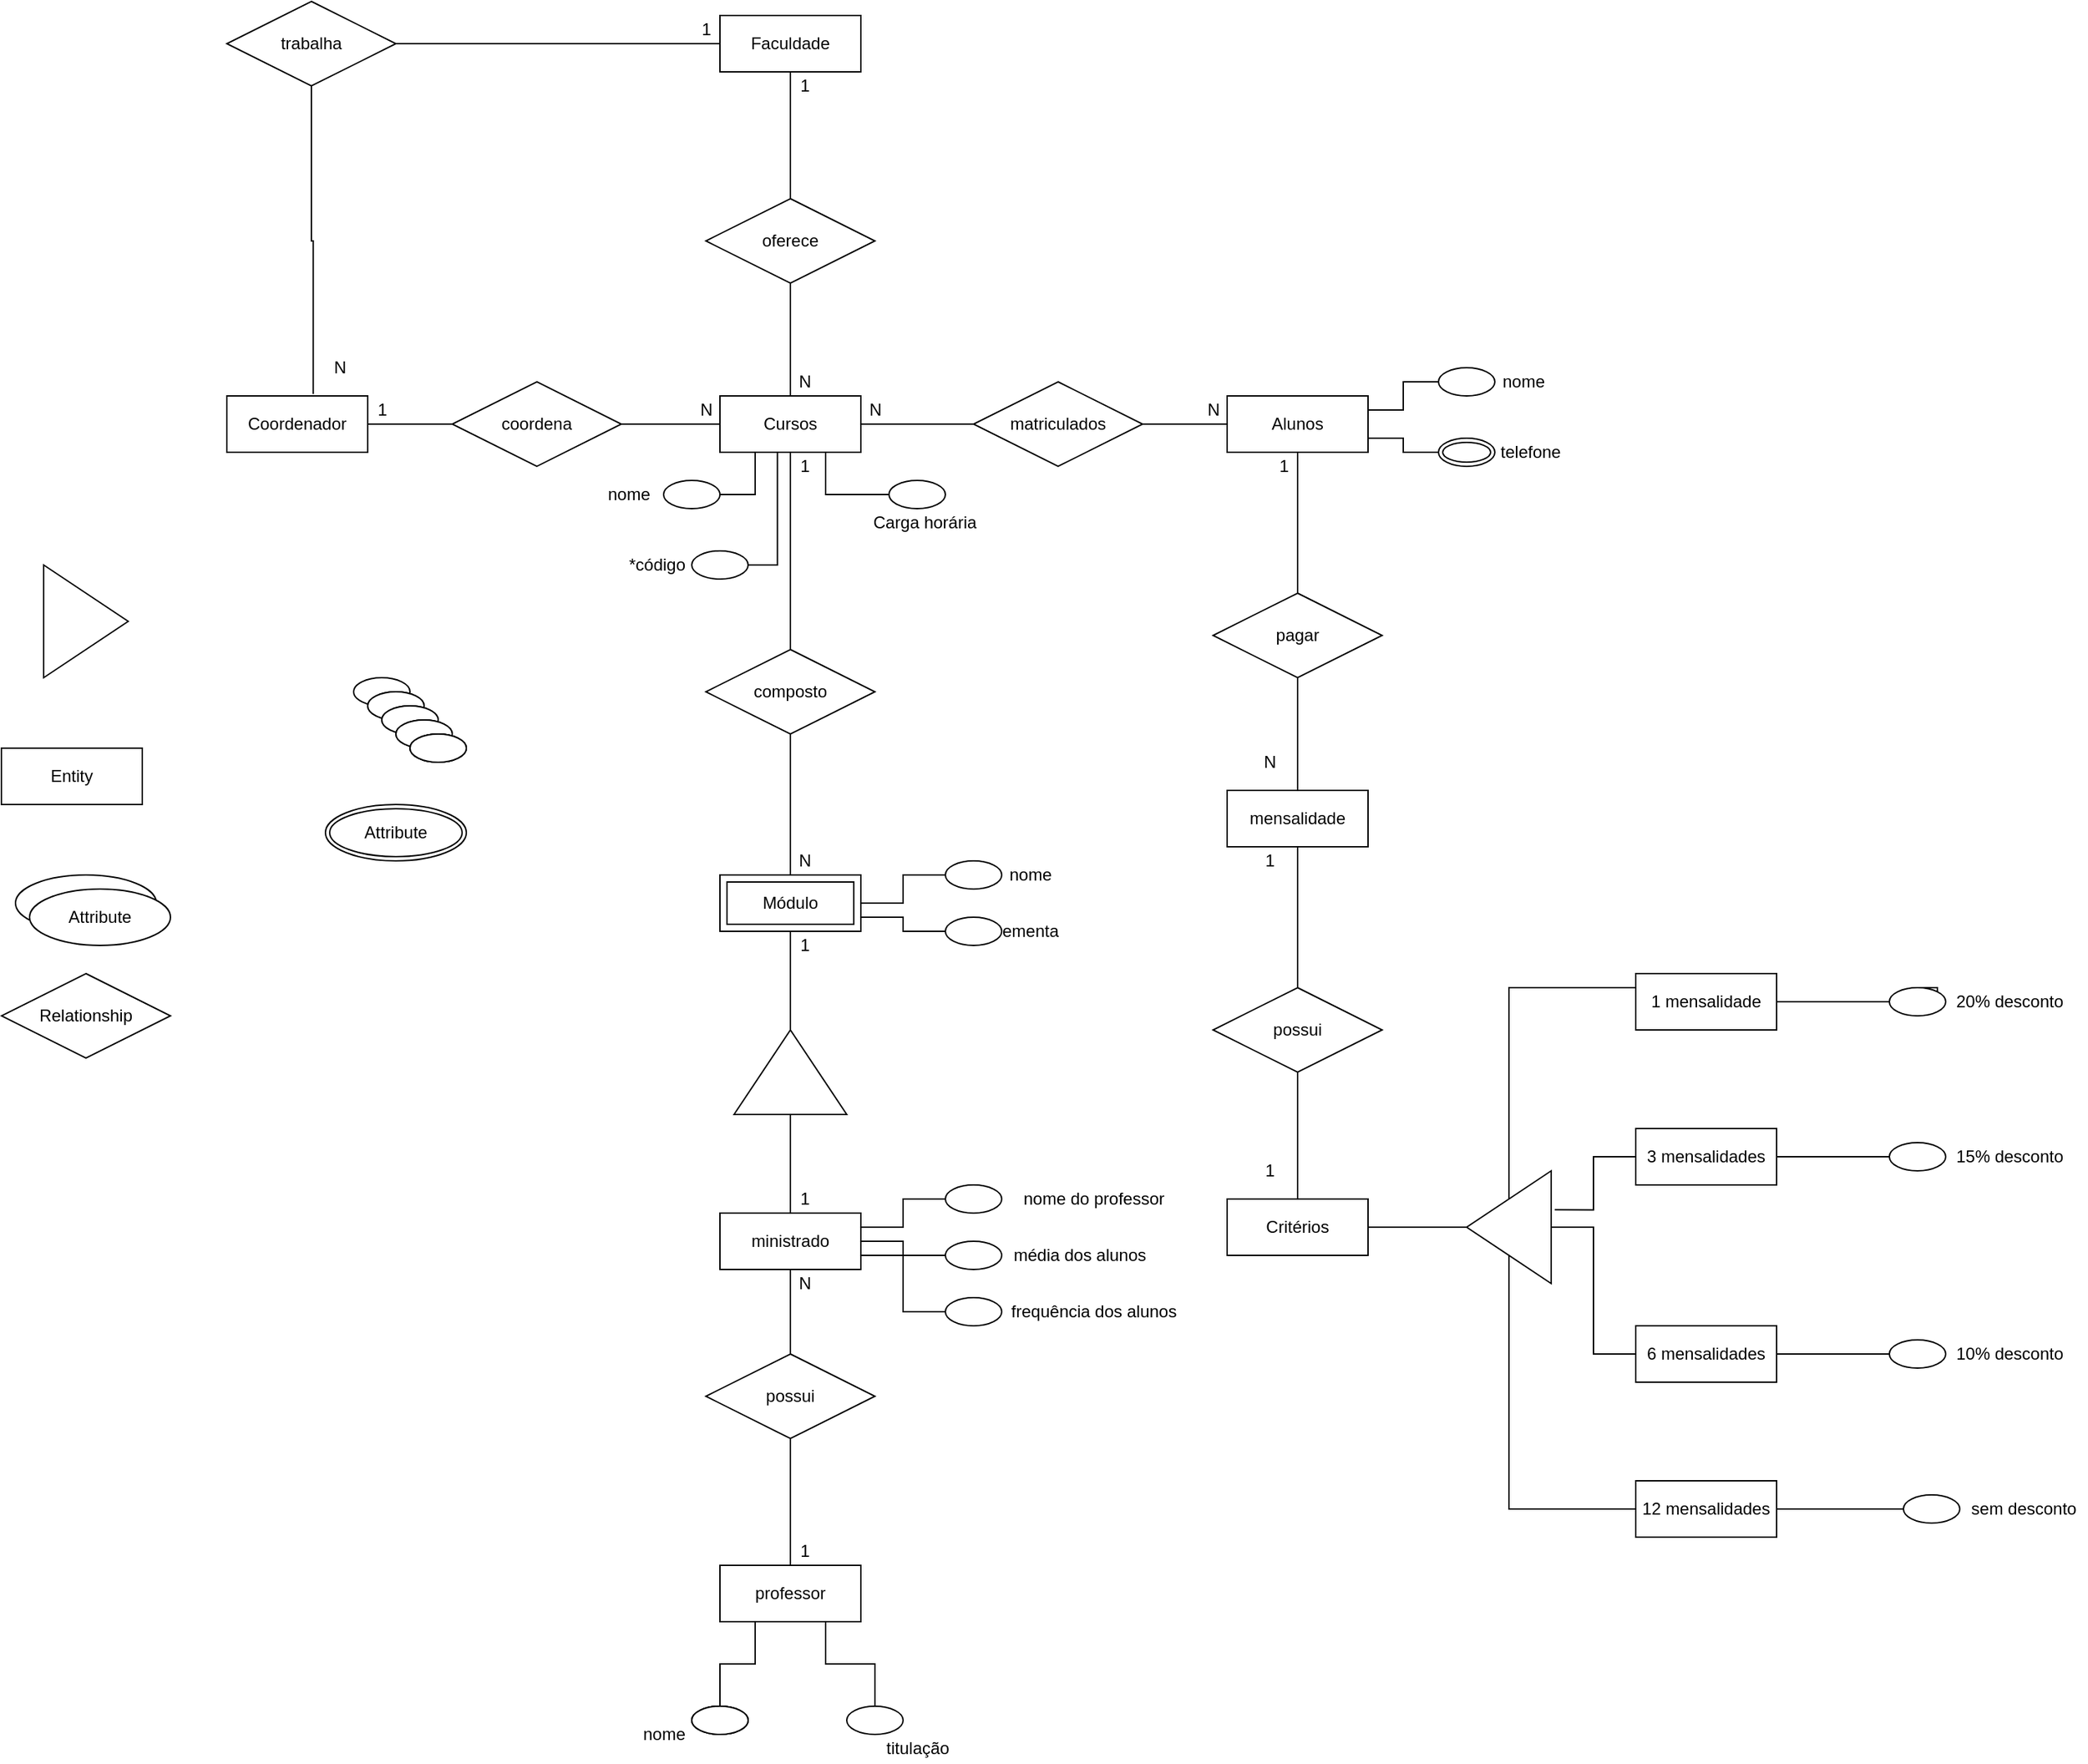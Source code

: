 <mxfile version="15.4.3" type="github">
  <diagram id="R2lEEEUBdFMjLlhIrx00" name="Page-1">
    <mxGraphModel dx="1021" dy="1667" grid="1" gridSize="10" guides="1" tooltips="1" connect="1" arrows="1" fold="1" page="1" pageScale="1" pageWidth="850" pageHeight="1100" math="0" shadow="0" extFonts="Permanent Marker^https://fonts.googleapis.com/css?family=Permanent+Marker">
      <root>
        <mxCell id="0" />
        <mxCell id="1" parent="0" />
        <mxCell id="MHLFip0s-MAFoOC3pPTf-1" value="" style="triangle;whiteSpace=wrap;html=1;" parent="1" vertex="1">
          <mxGeometry x="50" y="160" width="60" height="80" as="geometry" />
        </mxCell>
        <mxCell id="MHLFip0s-MAFoOC3pPTf-2" value="Entity" style="whiteSpace=wrap;html=1;align=center;" parent="1" vertex="1">
          <mxGeometry x="20" y="290" width="100" height="40" as="geometry" />
        </mxCell>
        <mxCell id="MHLFip0s-MAFoOC3pPTf-4" value="Attribute" style="ellipse;whiteSpace=wrap;html=1;align=center;" parent="1" vertex="1">
          <mxGeometry x="30" y="380" width="100" height="40" as="geometry" />
        </mxCell>
        <mxCell id="MHLFip0s-MAFoOC3pPTf-10" style="edgeStyle=orthogonalEdgeStyle;rounded=0;orthogonalLoop=1;jettySize=auto;html=1;exitX=1;exitY=0.5;exitDx=0;exitDy=0;entryX=0;entryY=0.5;entryDx=0;entryDy=0;endArrow=none;endFill=0;" parent="1" source="MHLFip0s-MAFoOC3pPTf-5" target="MHLFip0s-MAFoOC3pPTf-6" edge="1">
          <mxGeometry relative="1" as="geometry" />
        </mxCell>
        <mxCell id="MHLFip0s-MAFoOC3pPTf-5" value="coordena" style="shape=rhombus;perimeter=rhombusPerimeter;whiteSpace=wrap;html=1;align=center;" parent="1" vertex="1">
          <mxGeometry x="340" y="30" width="120" height="60" as="geometry" />
        </mxCell>
        <mxCell id="ZPEPCrmAZm1LolxrVtWU-14" style="edgeStyle=orthogonalEdgeStyle;rounded=0;orthogonalLoop=1;jettySize=auto;html=1;exitX=0.5;exitY=1;exitDx=0;exitDy=0;entryX=0.5;entryY=0;entryDx=0;entryDy=0;endArrow=none;endFill=0;" edge="1" parent="1" source="MHLFip0s-MAFoOC3pPTf-6" target="ZPEPCrmAZm1LolxrVtWU-11">
          <mxGeometry relative="1" as="geometry" />
        </mxCell>
        <mxCell id="MHLFip0s-MAFoOC3pPTf-6" value="Cursos" style="whiteSpace=wrap;html=1;align=center;" parent="1" vertex="1">
          <mxGeometry x="530" y="40" width="100" height="40" as="geometry" />
        </mxCell>
        <mxCell id="MHLFip0s-MAFoOC3pPTf-9" style="edgeStyle=orthogonalEdgeStyle;rounded=0;orthogonalLoop=1;jettySize=auto;html=1;exitX=1;exitY=0.5;exitDx=0;exitDy=0;entryX=0;entryY=0.5;entryDx=0;entryDy=0;endArrow=none;endFill=0;" parent="1" source="MHLFip0s-MAFoOC3pPTf-7" target="MHLFip0s-MAFoOC3pPTf-5" edge="1">
          <mxGeometry relative="1" as="geometry" />
        </mxCell>
        <mxCell id="MHLFip0s-MAFoOC3pPTf-7" value="Coordenador" style="whiteSpace=wrap;html=1;align=center;" parent="1" vertex="1">
          <mxGeometry x="180" y="40" width="100" height="40" as="geometry" />
        </mxCell>
        <mxCell id="MHLFip0s-MAFoOC3pPTf-8" value="Relationship" style="shape=rhombus;perimeter=rhombusPerimeter;whiteSpace=wrap;html=1;align=center;" parent="1" vertex="1">
          <mxGeometry x="20" y="450" width="120" height="60" as="geometry" />
        </mxCell>
        <mxCell id="MHLFip0s-MAFoOC3pPTf-11" value="1" style="text;html=1;align=center;verticalAlign=middle;resizable=0;points=[];autosize=1;strokeColor=none;fillColor=none;" parent="1" vertex="1">
          <mxGeometry x="280" y="40" width="20" height="20" as="geometry" />
        </mxCell>
        <mxCell id="MHLFip0s-MAFoOC3pPTf-12" value="N" style="text;html=1;align=center;verticalAlign=middle;resizable=0;points=[];autosize=1;strokeColor=none;fillColor=none;" parent="1" vertex="1">
          <mxGeometry x="510" y="40" width="20" height="20" as="geometry" />
        </mxCell>
        <mxCell id="MHLFip0s-MAFoOC3pPTf-16" style="edgeStyle=orthogonalEdgeStyle;rounded=0;orthogonalLoop=1;jettySize=auto;html=1;exitX=0.5;exitY=1;exitDx=0;exitDy=0;endArrow=none;endFill=0;" parent="1" source="MHLFip0s-MAFoOC3pPTf-13" target="MHLFip0s-MAFoOC3pPTf-6" edge="1">
          <mxGeometry relative="1" as="geometry" />
        </mxCell>
        <mxCell id="MHLFip0s-MAFoOC3pPTf-13" value="oferece" style="shape=rhombus;perimeter=rhombusPerimeter;whiteSpace=wrap;html=1;align=center;" parent="1" vertex="1">
          <mxGeometry x="520" y="-100" width="120" height="60" as="geometry" />
        </mxCell>
        <mxCell id="MHLFip0s-MAFoOC3pPTf-17" style="edgeStyle=orthogonalEdgeStyle;rounded=0;orthogonalLoop=1;jettySize=auto;html=1;exitX=0.5;exitY=1;exitDx=0;exitDy=0;entryX=0.5;entryY=0;entryDx=0;entryDy=0;endArrow=none;endFill=0;" parent="1" source="MHLFip0s-MAFoOC3pPTf-14" target="MHLFip0s-MAFoOC3pPTf-13" edge="1">
          <mxGeometry relative="1" as="geometry" />
        </mxCell>
        <mxCell id="MHLFip0s-MAFoOC3pPTf-14" value="Faculdade" style="whiteSpace=wrap;html=1;align=center;" parent="1" vertex="1">
          <mxGeometry x="530" y="-230" width="100" height="40" as="geometry" />
        </mxCell>
        <mxCell id="MHLFip0s-MAFoOC3pPTf-18" value="1" style="text;html=1;align=center;verticalAlign=middle;resizable=0;points=[];autosize=1;strokeColor=none;fillColor=none;" parent="1" vertex="1">
          <mxGeometry x="580" y="-190" width="20" height="20" as="geometry" />
        </mxCell>
        <mxCell id="MHLFip0s-MAFoOC3pPTf-19" value="N" style="text;html=1;align=center;verticalAlign=middle;resizable=0;points=[];autosize=1;strokeColor=none;fillColor=none;" parent="1" vertex="1">
          <mxGeometry x="580" y="20" width="20" height="20" as="geometry" />
        </mxCell>
        <mxCell id="MHLFip0s-MAFoOC3pPTf-21" style="edgeStyle=orthogonalEdgeStyle;rounded=0;orthogonalLoop=1;jettySize=auto;html=1;exitX=0;exitY=0.5;exitDx=0;exitDy=0;entryX=1;entryY=0.5;entryDx=0;entryDy=0;endArrow=none;endFill=0;" parent="1" source="MHLFip0s-MAFoOC3pPTf-20" target="MHLFip0s-MAFoOC3pPTf-6" edge="1">
          <mxGeometry relative="1" as="geometry" />
        </mxCell>
        <mxCell id="MHLFip0s-MAFoOC3pPTf-23" style="edgeStyle=orthogonalEdgeStyle;rounded=0;orthogonalLoop=1;jettySize=auto;html=1;exitX=1;exitY=0.5;exitDx=0;exitDy=0;entryX=0;entryY=0.5;entryDx=0;entryDy=0;endArrow=none;endFill=0;" parent="1" source="MHLFip0s-MAFoOC3pPTf-20" target="MHLFip0s-MAFoOC3pPTf-22" edge="1">
          <mxGeometry relative="1" as="geometry" />
        </mxCell>
        <mxCell id="MHLFip0s-MAFoOC3pPTf-20" value="matriculados" style="shape=rhombus;perimeter=rhombusPerimeter;whiteSpace=wrap;html=1;align=center;" parent="1" vertex="1">
          <mxGeometry x="710" y="30" width="120" height="60" as="geometry" />
        </mxCell>
        <mxCell id="MHLFip0s-MAFoOC3pPTf-27" style="edgeStyle=orthogonalEdgeStyle;rounded=0;orthogonalLoop=1;jettySize=auto;html=1;exitX=0.5;exitY=1;exitDx=0;exitDy=0;entryX=0.5;entryY=0;entryDx=0;entryDy=0;endArrow=none;endFill=0;" parent="1" source="MHLFip0s-MAFoOC3pPTf-22" target="MHLFip0s-MAFoOC3pPTf-26" edge="1">
          <mxGeometry relative="1" as="geometry" />
        </mxCell>
        <mxCell id="MHLFip0s-MAFoOC3pPTf-22" value="Alunos" style="whiteSpace=wrap;html=1;align=center;" parent="1" vertex="1">
          <mxGeometry x="890" y="40" width="100" height="40" as="geometry" />
        </mxCell>
        <mxCell id="MHLFip0s-MAFoOC3pPTf-24" value="N" style="text;html=1;align=center;verticalAlign=middle;resizable=0;points=[];autosize=1;strokeColor=none;fillColor=none;" parent="1" vertex="1">
          <mxGeometry x="630" y="40" width="20" height="20" as="geometry" />
        </mxCell>
        <mxCell id="MHLFip0s-MAFoOC3pPTf-25" value="N" style="text;html=1;align=center;verticalAlign=middle;resizable=0;points=[];autosize=1;strokeColor=none;fillColor=none;" parent="1" vertex="1">
          <mxGeometry x="870" y="40" width="20" height="20" as="geometry" />
        </mxCell>
        <mxCell id="MHLFip0s-MAFoOC3pPTf-29" style="edgeStyle=orthogonalEdgeStyle;rounded=0;orthogonalLoop=1;jettySize=auto;html=1;exitX=0.5;exitY=1;exitDx=0;exitDy=0;entryX=0.5;entryY=0;entryDx=0;entryDy=0;endArrow=none;endFill=0;" parent="1" source="MHLFip0s-MAFoOC3pPTf-26" target="MHLFip0s-MAFoOC3pPTf-28" edge="1">
          <mxGeometry relative="1" as="geometry" />
        </mxCell>
        <mxCell id="MHLFip0s-MAFoOC3pPTf-26" value="pagar" style="shape=rhombus;perimeter=rhombusPerimeter;whiteSpace=wrap;html=1;align=center;" parent="1" vertex="1">
          <mxGeometry x="880" y="180" width="120" height="60" as="geometry" />
        </mxCell>
        <mxCell id="ZPEPCrmAZm1LolxrVtWU-7" style="edgeStyle=orthogonalEdgeStyle;rounded=0;orthogonalLoop=1;jettySize=auto;html=1;entryX=0.5;entryY=0;entryDx=0;entryDy=0;endArrow=none;endFill=0;exitX=0.5;exitY=1;exitDx=0;exitDy=0;" edge="1" parent="1" source="MHLFip0s-MAFoOC3pPTf-28" target="ZPEPCrmAZm1LolxrVtWU-6">
          <mxGeometry relative="1" as="geometry">
            <mxPoint x="950" y="380" as="sourcePoint" />
          </mxGeometry>
        </mxCell>
        <mxCell id="MHLFip0s-MAFoOC3pPTf-28" value="mensalidade" style="whiteSpace=wrap;html=1;align=center;" parent="1" vertex="1">
          <mxGeometry x="890" y="320" width="100" height="40" as="geometry" />
        </mxCell>
        <mxCell id="ZPEPCrmAZm1LolxrVtWU-2" style="edgeStyle=orthogonalEdgeStyle;rounded=0;orthogonalLoop=1;jettySize=auto;html=1;exitX=0.5;exitY=1;exitDx=0;exitDy=0;entryX=0.613;entryY=-0.033;entryDx=0;entryDy=0;entryPerimeter=0;endArrow=none;endFill=0;" edge="1" parent="1" source="ZPEPCrmAZm1LolxrVtWU-1" target="MHLFip0s-MAFoOC3pPTf-7">
          <mxGeometry relative="1" as="geometry" />
        </mxCell>
        <mxCell id="ZPEPCrmAZm1LolxrVtWU-3" style="edgeStyle=orthogonalEdgeStyle;rounded=0;orthogonalLoop=1;jettySize=auto;html=1;exitX=1;exitY=0.5;exitDx=0;exitDy=0;entryX=0;entryY=0.5;entryDx=0;entryDy=0;endArrow=none;endFill=0;" edge="1" parent="1" source="ZPEPCrmAZm1LolxrVtWU-1" target="MHLFip0s-MAFoOC3pPTf-14">
          <mxGeometry relative="1" as="geometry" />
        </mxCell>
        <mxCell id="ZPEPCrmAZm1LolxrVtWU-1" value="trabalha" style="shape=rhombus;perimeter=rhombusPerimeter;whiteSpace=wrap;html=1;align=center;" vertex="1" parent="1">
          <mxGeometry x="180" y="-240" width="120" height="60" as="geometry" />
        </mxCell>
        <mxCell id="ZPEPCrmAZm1LolxrVtWU-4" value="N" style="text;html=1;align=center;verticalAlign=middle;resizable=0;points=[];autosize=1;strokeColor=none;fillColor=none;" vertex="1" parent="1">
          <mxGeometry x="250" y="10" width="20" height="20" as="geometry" />
        </mxCell>
        <mxCell id="ZPEPCrmAZm1LolxrVtWU-5" value="1" style="text;html=1;align=center;verticalAlign=middle;resizable=0;points=[];autosize=1;strokeColor=none;fillColor=none;" vertex="1" parent="1">
          <mxGeometry x="510" y="-230" width="20" height="20" as="geometry" />
        </mxCell>
        <mxCell id="ZPEPCrmAZm1LolxrVtWU-10" style="edgeStyle=orthogonalEdgeStyle;rounded=0;orthogonalLoop=1;jettySize=auto;html=1;exitX=0.5;exitY=1;exitDx=0;exitDy=0;entryX=0.5;entryY=0;entryDx=0;entryDy=0;endArrow=none;endFill=0;" edge="1" parent="1" source="ZPEPCrmAZm1LolxrVtWU-6" target="ZPEPCrmAZm1LolxrVtWU-9">
          <mxGeometry relative="1" as="geometry" />
        </mxCell>
        <mxCell id="ZPEPCrmAZm1LolxrVtWU-6" value="possui" style="shape=rhombus;perimeter=rhombusPerimeter;whiteSpace=wrap;html=1;align=center;" vertex="1" parent="1">
          <mxGeometry x="880" y="460" width="120" height="60" as="geometry" />
        </mxCell>
        <mxCell id="ZPEPCrmAZm1LolxrVtWU-8" value="N" style="text;html=1;align=center;verticalAlign=middle;resizable=0;points=[];autosize=1;strokeColor=none;fillColor=none;" vertex="1" parent="1">
          <mxGeometry x="910" y="290" width="20" height="20" as="geometry" />
        </mxCell>
        <mxCell id="ZPEPCrmAZm1LolxrVtWU-25" style="edgeStyle=orthogonalEdgeStyle;rounded=0;orthogonalLoop=1;jettySize=auto;html=1;exitX=1;exitY=0.5;exitDx=0;exitDy=0;entryX=1;entryY=0.5;entryDx=0;entryDy=0;endArrow=none;endFill=0;" edge="1" parent="1" source="ZPEPCrmAZm1LolxrVtWU-9" target="ZPEPCrmAZm1LolxrVtWU-23">
          <mxGeometry relative="1" as="geometry" />
        </mxCell>
        <mxCell id="ZPEPCrmAZm1LolxrVtWU-9" value="Critérios" style="whiteSpace=wrap;html=1;align=center;" vertex="1" parent="1">
          <mxGeometry x="890" y="610" width="100" height="40" as="geometry" />
        </mxCell>
        <mxCell id="ZPEPCrmAZm1LolxrVtWU-15" style="edgeStyle=orthogonalEdgeStyle;rounded=0;orthogonalLoop=1;jettySize=auto;html=1;exitX=0.5;exitY=1;exitDx=0;exitDy=0;entryX=0.5;entryY=0;entryDx=0;entryDy=0;endArrow=none;endFill=0;" edge="1" parent="1" source="ZPEPCrmAZm1LolxrVtWU-11" target="ZPEPCrmAZm1LolxrVtWU-13">
          <mxGeometry relative="1" as="geometry" />
        </mxCell>
        <mxCell id="ZPEPCrmAZm1LolxrVtWU-11" value="composto" style="shape=rhombus;perimeter=rhombusPerimeter;whiteSpace=wrap;html=1;align=center;" vertex="1" parent="1">
          <mxGeometry x="520" y="220" width="120" height="60" as="geometry" />
        </mxCell>
        <mxCell id="ZPEPCrmAZm1LolxrVtWU-18" style="edgeStyle=orthogonalEdgeStyle;rounded=0;orthogonalLoop=1;jettySize=auto;html=1;exitX=0.5;exitY=1;exitDx=0;exitDy=0;entryX=1;entryY=0.5;entryDx=0;entryDy=0;endArrow=none;endFill=0;" edge="1" parent="1" source="ZPEPCrmAZm1LolxrVtWU-13" target="ZPEPCrmAZm1LolxrVtWU-16">
          <mxGeometry relative="1" as="geometry" />
        </mxCell>
        <mxCell id="ZPEPCrmAZm1LolxrVtWU-13" value="Módulo" style="shape=ext;margin=3;double=1;whiteSpace=wrap;html=1;align=center;" vertex="1" parent="1">
          <mxGeometry x="530" y="380" width="100" height="40" as="geometry" />
        </mxCell>
        <mxCell id="ZPEPCrmAZm1LolxrVtWU-19" style="edgeStyle=orthogonalEdgeStyle;rounded=0;orthogonalLoop=1;jettySize=auto;html=1;exitX=0;exitY=0.5;exitDx=0;exitDy=0;entryX=0.5;entryY=0;entryDx=0;entryDy=0;endArrow=none;endFill=0;" edge="1" parent="1" source="ZPEPCrmAZm1LolxrVtWU-16" target="ZPEPCrmAZm1LolxrVtWU-17">
          <mxGeometry relative="1" as="geometry" />
        </mxCell>
        <mxCell id="ZPEPCrmAZm1LolxrVtWU-16" value="" style="triangle;whiteSpace=wrap;html=1;rotation=-90;" vertex="1" parent="1">
          <mxGeometry x="550" y="480" width="60" height="80" as="geometry" />
        </mxCell>
        <mxCell id="ZPEPCrmAZm1LolxrVtWU-116" style="edgeStyle=orthogonalEdgeStyle;rounded=0;orthogonalLoop=1;jettySize=auto;html=1;exitX=0.5;exitY=1;exitDx=0;exitDy=0;entryX=0.5;entryY=0;entryDx=0;entryDy=0;endArrow=none;endFill=0;" edge="1" parent="1" source="ZPEPCrmAZm1LolxrVtWU-17" target="ZPEPCrmAZm1LolxrVtWU-115">
          <mxGeometry relative="1" as="geometry" />
        </mxCell>
        <mxCell id="ZPEPCrmAZm1LolxrVtWU-17" value="ministrado" style="whiteSpace=wrap;html=1;align=center;" vertex="1" parent="1">
          <mxGeometry x="530" y="620" width="100" height="40" as="geometry" />
        </mxCell>
        <mxCell id="ZPEPCrmAZm1LolxrVtWU-20" value="1" style="text;html=1;align=center;verticalAlign=middle;resizable=0;points=[];autosize=1;strokeColor=none;fillColor=none;" vertex="1" parent="1">
          <mxGeometry x="910" y="360" width="20" height="20" as="geometry" />
        </mxCell>
        <mxCell id="ZPEPCrmAZm1LolxrVtWU-22" value="1" style="text;html=1;align=center;verticalAlign=middle;resizable=0;points=[];autosize=1;strokeColor=none;fillColor=none;" vertex="1" parent="1">
          <mxGeometry x="910" y="580" width="20" height="20" as="geometry" />
        </mxCell>
        <mxCell id="ZPEPCrmAZm1LolxrVtWU-23" value="" style="triangle;whiteSpace=wrap;html=1;rotation=-180;" vertex="1" parent="1">
          <mxGeometry x="1060" y="590" width="60" height="80" as="geometry" />
        </mxCell>
        <mxCell id="ZPEPCrmAZm1LolxrVtWU-26" value="1" style="text;html=1;align=center;verticalAlign=middle;resizable=0;points=[];autosize=1;strokeColor=none;fillColor=none;" vertex="1" parent="1">
          <mxGeometry x="580" y="80" width="20" height="20" as="geometry" />
        </mxCell>
        <mxCell id="ZPEPCrmAZm1LolxrVtWU-27" value="N" style="text;html=1;align=center;verticalAlign=middle;resizable=0;points=[];autosize=1;strokeColor=none;fillColor=none;" vertex="1" parent="1">
          <mxGeometry x="580" y="360" width="20" height="20" as="geometry" />
        </mxCell>
        <mxCell id="ZPEPCrmAZm1LolxrVtWU-28" value="Attribute" style="ellipse;whiteSpace=wrap;html=1;align=center;" vertex="1" parent="1">
          <mxGeometry x="40" y="390" width="100" height="40" as="geometry" />
        </mxCell>
        <mxCell id="ZPEPCrmAZm1LolxrVtWU-29" value="" style="ellipse;whiteSpace=wrap;html=1;align=center;" vertex="1" parent="1">
          <mxGeometry x="270" y="240" width="40" height="20" as="geometry" />
        </mxCell>
        <mxCell id="ZPEPCrmAZm1LolxrVtWU-30" value="" style="ellipse;whiteSpace=wrap;html=1;align=center;" vertex="1" parent="1">
          <mxGeometry x="280" y="250" width="40" height="20" as="geometry" />
        </mxCell>
        <mxCell id="ZPEPCrmAZm1LolxrVtWU-45" style="edgeStyle=orthogonalEdgeStyle;rounded=0;orthogonalLoop=1;jettySize=auto;html=1;exitX=1;exitY=0.5;exitDx=0;exitDy=0;entryX=0.408;entryY=1.001;entryDx=0;entryDy=0;entryPerimeter=0;endArrow=none;endFill=0;" edge="1" parent="1" source="ZPEPCrmAZm1LolxrVtWU-31" target="MHLFip0s-MAFoOC3pPTf-6">
          <mxGeometry relative="1" as="geometry" />
        </mxCell>
        <mxCell id="ZPEPCrmAZm1LolxrVtWU-31" value="" style="ellipse;whiteSpace=wrap;html=1;align=center;" vertex="1" parent="1">
          <mxGeometry x="510" y="150" width="40" height="20" as="geometry" />
        </mxCell>
        <mxCell id="ZPEPCrmAZm1LolxrVtWU-46" style="edgeStyle=orthogonalEdgeStyle;rounded=0;orthogonalLoop=1;jettySize=auto;html=1;exitX=0;exitY=0.5;exitDx=0;exitDy=0;entryX=0.75;entryY=1;entryDx=0;entryDy=0;endArrow=none;endFill=0;" edge="1" parent="1" source="ZPEPCrmAZm1LolxrVtWU-32" target="MHLFip0s-MAFoOC3pPTf-6">
          <mxGeometry relative="1" as="geometry" />
        </mxCell>
        <mxCell id="ZPEPCrmAZm1LolxrVtWU-32" value="" style="ellipse;whiteSpace=wrap;html=1;align=center;" vertex="1" parent="1">
          <mxGeometry x="650" y="100" width="40" height="20" as="geometry" />
        </mxCell>
        <mxCell id="ZPEPCrmAZm1LolxrVtWU-44" style="edgeStyle=orthogonalEdgeStyle;rounded=0;orthogonalLoop=1;jettySize=auto;html=1;exitX=1;exitY=0.5;exitDx=0;exitDy=0;entryX=0.25;entryY=1;entryDx=0;entryDy=0;endArrow=none;endFill=0;" edge="1" parent="1" source="ZPEPCrmAZm1LolxrVtWU-33" target="MHLFip0s-MAFoOC3pPTf-6">
          <mxGeometry relative="1" as="geometry" />
        </mxCell>
        <mxCell id="ZPEPCrmAZm1LolxrVtWU-33" value="" style="ellipse;whiteSpace=wrap;html=1;align=center;" vertex="1" parent="1">
          <mxGeometry x="490" y="100" width="40" height="20" as="geometry" />
        </mxCell>
        <mxCell id="ZPEPCrmAZm1LolxrVtWU-34" value="*código" style="text;html=1;align=center;verticalAlign=middle;resizable=0;points=[];autosize=1;strokeColor=none;fillColor=none;" vertex="1" parent="1">
          <mxGeometry x="455" y="150" width="60" height="20" as="geometry" />
        </mxCell>
        <mxCell id="ZPEPCrmAZm1LolxrVtWU-35" value="nome" style="text;html=1;align=center;verticalAlign=middle;resizable=0;points=[];autosize=1;strokeColor=none;fillColor=none;" vertex="1" parent="1">
          <mxGeometry x="440" y="100" width="50" height="20" as="geometry" />
        </mxCell>
        <mxCell id="ZPEPCrmAZm1LolxrVtWU-36" value="Carga horária" style="text;html=1;align=center;verticalAlign=middle;resizable=0;points=[];autosize=1;strokeColor=none;fillColor=none;" vertex="1" parent="1">
          <mxGeometry x="630" y="120" width="90" height="20" as="geometry" />
        </mxCell>
        <mxCell id="ZPEPCrmAZm1LolxrVtWU-53" style="edgeStyle=orthogonalEdgeStyle;rounded=0;orthogonalLoop=1;jettySize=auto;html=1;exitX=0;exitY=0.5;exitDx=0;exitDy=0;entryX=1;entryY=0.25;entryDx=0;entryDy=0;endArrow=none;endFill=0;" edge="1" parent="1" source="ZPEPCrmAZm1LolxrVtWU-47" target="MHLFip0s-MAFoOC3pPTf-22">
          <mxGeometry relative="1" as="geometry" />
        </mxCell>
        <mxCell id="ZPEPCrmAZm1LolxrVtWU-47" value="" style="ellipse;whiteSpace=wrap;html=1;align=center;" vertex="1" parent="1">
          <mxGeometry x="1040" y="20" width="40" height="20" as="geometry" />
        </mxCell>
        <mxCell id="ZPEPCrmAZm1LolxrVtWU-49" value="Attribute" style="ellipse;shape=doubleEllipse;margin=3;whiteSpace=wrap;html=1;align=center;shadow=0;sketch=0;" vertex="1" parent="1">
          <mxGeometry x="250" y="330" width="100" height="40" as="geometry" />
        </mxCell>
        <mxCell id="ZPEPCrmAZm1LolxrVtWU-52" style="edgeStyle=orthogonalEdgeStyle;rounded=0;orthogonalLoop=1;jettySize=auto;html=1;exitX=0;exitY=0.5;exitDx=0;exitDy=0;entryX=1;entryY=0.75;entryDx=0;entryDy=0;endArrow=none;endFill=0;" edge="1" parent="1" source="ZPEPCrmAZm1LolxrVtWU-50" target="MHLFip0s-MAFoOC3pPTf-22">
          <mxGeometry relative="1" as="geometry" />
        </mxCell>
        <mxCell id="ZPEPCrmAZm1LolxrVtWU-50" value="" style="ellipse;shape=doubleEllipse;margin=3;whiteSpace=wrap;html=1;align=center;shadow=0;sketch=0;" vertex="1" parent="1">
          <mxGeometry x="1040" y="70" width="40" height="20" as="geometry" />
        </mxCell>
        <mxCell id="ZPEPCrmAZm1LolxrVtWU-54" value="nome" style="text;html=1;align=center;verticalAlign=middle;resizable=0;points=[];autosize=1;strokeColor=none;fillColor=none;" vertex="1" parent="1">
          <mxGeometry x="1075" y="20" width="50" height="20" as="geometry" />
        </mxCell>
        <mxCell id="ZPEPCrmAZm1LolxrVtWU-55" value="telefone" style="text;html=1;align=center;verticalAlign=middle;resizable=0;points=[];autosize=1;strokeColor=none;fillColor=none;" vertex="1" parent="1">
          <mxGeometry x="1075" y="70" width="60" height="20" as="geometry" />
        </mxCell>
        <mxCell id="ZPEPCrmAZm1LolxrVtWU-56" value="1" style="text;html=1;align=center;verticalAlign=middle;resizable=0;points=[];autosize=1;strokeColor=none;fillColor=none;" vertex="1" parent="1">
          <mxGeometry x="920" y="80" width="20" height="20" as="geometry" />
        </mxCell>
        <mxCell id="ZPEPCrmAZm1LolxrVtWU-64" style="edgeStyle=orthogonalEdgeStyle;rounded=0;orthogonalLoop=1;jettySize=auto;html=1;exitX=0;exitY=0.5;exitDx=0;exitDy=0;endArrow=none;endFill=0;" edge="1" parent="1" source="ZPEPCrmAZm1LolxrVtWU-57" target="ZPEPCrmAZm1LolxrVtWU-23">
          <mxGeometry relative="1" as="geometry" />
        </mxCell>
        <mxCell id="ZPEPCrmAZm1LolxrVtWU-57" value="12 mensalidades" style="whiteSpace=wrap;html=1;align=center;shadow=0;sketch=0;" vertex="1" parent="1">
          <mxGeometry x="1180" y="810" width="100" height="40" as="geometry" />
        </mxCell>
        <mxCell id="ZPEPCrmAZm1LolxrVtWU-61" style="edgeStyle=orthogonalEdgeStyle;rounded=0;orthogonalLoop=1;jettySize=auto;html=1;exitX=0;exitY=0.5;exitDx=0;exitDy=0;entryX=0;entryY=0.5;entryDx=0;entryDy=0;endArrow=none;endFill=0;" edge="1" parent="1" source="ZPEPCrmAZm1LolxrVtWU-58" target="ZPEPCrmAZm1LolxrVtWU-23">
          <mxGeometry relative="1" as="geometry" />
        </mxCell>
        <mxCell id="ZPEPCrmAZm1LolxrVtWU-58" value="6 mensalidades" style="whiteSpace=wrap;html=1;align=center;shadow=0;sketch=0;" vertex="1" parent="1">
          <mxGeometry x="1180" y="700" width="100" height="40" as="geometry" />
        </mxCell>
        <mxCell id="ZPEPCrmAZm1LolxrVtWU-62" style="edgeStyle=orthogonalEdgeStyle;rounded=0;orthogonalLoop=1;jettySize=auto;html=1;exitX=0;exitY=0.5;exitDx=0;exitDy=0;entryX=-0.042;entryY=0.654;entryDx=0;entryDy=0;entryPerimeter=0;endArrow=none;endFill=0;" edge="1" parent="1" source="ZPEPCrmAZm1LolxrVtWU-59" target="ZPEPCrmAZm1LolxrVtWU-23">
          <mxGeometry relative="1" as="geometry" />
        </mxCell>
        <mxCell id="ZPEPCrmAZm1LolxrVtWU-59" value="3 mensalidades" style="whiteSpace=wrap;html=1;align=center;shadow=0;sketch=0;" vertex="1" parent="1">
          <mxGeometry x="1180" y="560" width="100" height="40" as="geometry" />
        </mxCell>
        <mxCell id="ZPEPCrmAZm1LolxrVtWU-63" style="edgeStyle=orthogonalEdgeStyle;rounded=0;orthogonalLoop=1;jettySize=auto;html=1;exitX=0;exitY=0.25;exitDx=0;exitDy=0;entryX=0.5;entryY=1;entryDx=0;entryDy=0;endArrow=none;endFill=0;" edge="1" parent="1" source="ZPEPCrmAZm1LolxrVtWU-60" target="ZPEPCrmAZm1LolxrVtWU-23">
          <mxGeometry relative="1" as="geometry" />
        </mxCell>
        <mxCell id="ZPEPCrmAZm1LolxrVtWU-60" value="1 mensalidade" style="whiteSpace=wrap;html=1;align=center;shadow=0;sketch=0;" vertex="1" parent="1">
          <mxGeometry x="1180" y="450" width="100" height="40" as="geometry" />
        </mxCell>
        <mxCell id="ZPEPCrmAZm1LolxrVtWU-75" style="edgeStyle=orthogonalEdgeStyle;rounded=0;orthogonalLoop=1;jettySize=auto;html=1;exitX=0;exitY=0.5;exitDx=0;exitDy=0;entryX=1;entryY=0.5;entryDx=0;entryDy=0;endArrow=none;endFill=0;" edge="1" parent="1" source="ZPEPCrmAZm1LolxrVtWU-70" target="ZPEPCrmAZm1LolxrVtWU-60">
          <mxGeometry relative="1" as="geometry" />
        </mxCell>
        <mxCell id="ZPEPCrmAZm1LolxrVtWU-70" value="" style="ellipse;whiteSpace=wrap;html=1;align=center;" vertex="1" parent="1">
          <mxGeometry x="1360" y="460" width="40" height="20" as="geometry" />
        </mxCell>
        <mxCell id="ZPEPCrmAZm1LolxrVtWU-76" style="edgeStyle=orthogonalEdgeStyle;rounded=0;orthogonalLoop=1;jettySize=auto;html=1;exitX=0;exitY=0.5;exitDx=0;exitDy=0;entryX=1;entryY=0.5;entryDx=0;entryDy=0;endArrow=none;endFill=0;" edge="1" parent="1" source="ZPEPCrmAZm1LolxrVtWU-71" target="ZPEPCrmAZm1LolxrVtWU-59">
          <mxGeometry relative="1" as="geometry" />
        </mxCell>
        <mxCell id="ZPEPCrmAZm1LolxrVtWU-71" value="" style="ellipse;whiteSpace=wrap;html=1;align=center;" vertex="1" parent="1">
          <mxGeometry x="1360" y="570" width="40" height="20" as="geometry" />
        </mxCell>
        <mxCell id="ZPEPCrmAZm1LolxrVtWU-77" style="edgeStyle=orthogonalEdgeStyle;rounded=0;orthogonalLoop=1;jettySize=auto;html=1;exitX=0;exitY=0.5;exitDx=0;exitDy=0;entryX=1;entryY=0.5;entryDx=0;entryDy=0;endArrow=none;endFill=0;" edge="1" parent="1" source="ZPEPCrmAZm1LolxrVtWU-72" target="ZPEPCrmAZm1LolxrVtWU-58">
          <mxGeometry relative="1" as="geometry" />
        </mxCell>
        <mxCell id="ZPEPCrmAZm1LolxrVtWU-72" value="" style="ellipse;whiteSpace=wrap;html=1;align=center;" vertex="1" parent="1">
          <mxGeometry x="1360" y="710" width="40" height="20" as="geometry" />
        </mxCell>
        <mxCell id="ZPEPCrmAZm1LolxrVtWU-78" style="edgeStyle=orthogonalEdgeStyle;rounded=0;orthogonalLoop=1;jettySize=auto;html=1;exitX=0;exitY=0.5;exitDx=0;exitDy=0;entryX=1;entryY=0.5;entryDx=0;entryDy=0;endArrow=none;endFill=0;" edge="1" parent="1" source="ZPEPCrmAZm1LolxrVtWU-73" target="ZPEPCrmAZm1LolxrVtWU-57">
          <mxGeometry relative="1" as="geometry" />
        </mxCell>
        <mxCell id="ZPEPCrmAZm1LolxrVtWU-73" value="" style="ellipse;whiteSpace=wrap;html=1;align=center;" vertex="1" parent="1">
          <mxGeometry x="1370" y="820" width="40" height="20" as="geometry" />
        </mxCell>
        <mxCell id="ZPEPCrmAZm1LolxrVtWU-74" style="edgeStyle=orthogonalEdgeStyle;rounded=0;orthogonalLoop=1;jettySize=auto;html=1;exitX=0.5;exitY=0;exitDx=0;exitDy=0;entryX=1;entryY=0;entryDx=0;entryDy=0;endArrow=none;endFill=0;" edge="1" parent="1" source="ZPEPCrmAZm1LolxrVtWU-70" target="ZPEPCrmAZm1LolxrVtWU-70">
          <mxGeometry relative="1" as="geometry" />
        </mxCell>
        <mxCell id="ZPEPCrmAZm1LolxrVtWU-79" value="20% desconto" style="text;html=1;align=center;verticalAlign=middle;resizable=0;points=[];autosize=1;strokeColor=none;fillColor=none;" vertex="1" parent="1">
          <mxGeometry x="1400" y="460" width="90" height="20" as="geometry" />
        </mxCell>
        <mxCell id="ZPEPCrmAZm1LolxrVtWU-80" value="15% desconto" style="text;html=1;align=center;verticalAlign=middle;resizable=0;points=[];autosize=1;strokeColor=none;fillColor=none;" vertex="1" parent="1">
          <mxGeometry x="1400" y="570" width="90" height="20" as="geometry" />
        </mxCell>
        <mxCell id="ZPEPCrmAZm1LolxrVtWU-81" value="10% desconto" style="text;html=1;align=center;verticalAlign=middle;resizable=0;points=[];autosize=1;strokeColor=none;fillColor=none;" vertex="1" parent="1">
          <mxGeometry x="1400" y="710" width="90" height="20" as="geometry" />
        </mxCell>
        <mxCell id="ZPEPCrmAZm1LolxrVtWU-82" value="sem desconto" style="text;html=1;align=center;verticalAlign=middle;resizable=0;points=[];autosize=1;strokeColor=none;fillColor=none;" vertex="1" parent="1">
          <mxGeometry x="1410" y="820" width="90" height="20" as="geometry" />
        </mxCell>
        <mxCell id="ZPEPCrmAZm1LolxrVtWU-83" value="" style="ellipse;whiteSpace=wrap;html=1;align=center;" vertex="1" parent="1">
          <mxGeometry x="280" y="250" width="40" height="20" as="geometry" />
        </mxCell>
        <mxCell id="ZPEPCrmAZm1LolxrVtWU-84" value="" style="ellipse;whiteSpace=wrap;html=1;align=center;" vertex="1" parent="1">
          <mxGeometry x="290" y="260" width="40" height="20" as="geometry" />
        </mxCell>
        <mxCell id="ZPEPCrmAZm1LolxrVtWU-85" value="" style="ellipse;whiteSpace=wrap;html=1;align=center;" vertex="1" parent="1">
          <mxGeometry x="290" y="260" width="40" height="20" as="geometry" />
        </mxCell>
        <mxCell id="ZPEPCrmAZm1LolxrVtWU-86" value="" style="ellipse;whiteSpace=wrap;html=1;align=center;" vertex="1" parent="1">
          <mxGeometry x="300" y="270" width="40" height="20" as="geometry" />
        </mxCell>
        <mxCell id="ZPEPCrmAZm1LolxrVtWU-87" value="" style="ellipse;whiteSpace=wrap;html=1;align=center;" vertex="1" parent="1">
          <mxGeometry x="300" y="270" width="40" height="20" as="geometry" />
        </mxCell>
        <mxCell id="ZPEPCrmAZm1LolxrVtWU-88" value="" style="ellipse;whiteSpace=wrap;html=1;align=center;" vertex="1" parent="1">
          <mxGeometry x="310" y="280" width="40" height="20" as="geometry" />
        </mxCell>
        <mxCell id="ZPEPCrmAZm1LolxrVtWU-93" style="edgeStyle=orthogonalEdgeStyle;rounded=0;orthogonalLoop=1;jettySize=auto;html=1;exitX=0;exitY=0.5;exitDx=0;exitDy=0;entryX=1;entryY=0.75;entryDx=0;entryDy=0;endArrow=none;endFill=0;" edge="1" parent="1" source="ZPEPCrmAZm1LolxrVtWU-89" target="ZPEPCrmAZm1LolxrVtWU-13">
          <mxGeometry relative="1" as="geometry" />
        </mxCell>
        <mxCell id="ZPEPCrmAZm1LolxrVtWU-89" value="" style="ellipse;whiteSpace=wrap;html=1;align=center;" vertex="1" parent="1">
          <mxGeometry x="690" y="410" width="40" height="20" as="geometry" />
        </mxCell>
        <mxCell id="ZPEPCrmAZm1LolxrVtWU-92" style="edgeStyle=orthogonalEdgeStyle;rounded=0;orthogonalLoop=1;jettySize=auto;html=1;exitX=0;exitY=0.5;exitDx=0;exitDy=0;entryX=1;entryY=0.5;entryDx=0;entryDy=0;endArrow=none;endFill=0;" edge="1" parent="1" source="ZPEPCrmAZm1LolxrVtWU-90" target="ZPEPCrmAZm1LolxrVtWU-13">
          <mxGeometry relative="1" as="geometry" />
        </mxCell>
        <mxCell id="ZPEPCrmAZm1LolxrVtWU-90" value="" style="ellipse;whiteSpace=wrap;html=1;align=center;" vertex="1" parent="1">
          <mxGeometry x="690" y="370" width="40" height="20" as="geometry" />
        </mxCell>
        <mxCell id="ZPEPCrmAZm1LolxrVtWU-94" value="nome" style="text;html=1;align=center;verticalAlign=middle;resizable=0;points=[];autosize=1;strokeColor=none;fillColor=none;" vertex="1" parent="1">
          <mxGeometry x="725" y="370" width="50" height="20" as="geometry" />
        </mxCell>
        <mxCell id="ZPEPCrmAZm1LolxrVtWU-96" value="ementa" style="text;html=1;align=center;verticalAlign=middle;resizable=0;points=[];autosize=1;strokeColor=none;fillColor=none;" vertex="1" parent="1">
          <mxGeometry x="720" y="410" width="60" height="20" as="geometry" />
        </mxCell>
        <mxCell id="ZPEPCrmAZm1LolxrVtWU-98" value="" style="ellipse;whiteSpace=wrap;html=1;align=center;" vertex="1" parent="1">
          <mxGeometry x="310" y="280" width="40" height="20" as="geometry" />
        </mxCell>
        <mxCell id="ZPEPCrmAZm1LolxrVtWU-99" value="" style="ellipse;whiteSpace=wrap;html=1;align=center;" vertex="1" parent="1">
          <mxGeometry x="310" y="280" width="40" height="20" as="geometry" />
        </mxCell>
        <mxCell id="ZPEPCrmAZm1LolxrVtWU-100" value="" style="ellipse;whiteSpace=wrap;html=1;align=center;" vertex="1" parent="1">
          <mxGeometry x="510" y="970" width="40" height="20" as="geometry" />
        </mxCell>
        <mxCell id="ZPEPCrmAZm1LolxrVtWU-101" value="" style="ellipse;whiteSpace=wrap;html=1;align=center;" vertex="1" parent="1">
          <mxGeometry x="510" y="970" width="40" height="20" as="geometry" />
        </mxCell>
        <mxCell id="ZPEPCrmAZm1LolxrVtWU-121" style="edgeStyle=orthogonalEdgeStyle;rounded=0;orthogonalLoop=1;jettySize=auto;html=1;exitX=0.5;exitY=0;exitDx=0;exitDy=0;entryX=0.25;entryY=1;entryDx=0;entryDy=0;endArrow=none;endFill=0;" edge="1" parent="1" source="ZPEPCrmAZm1LolxrVtWU-102" target="ZPEPCrmAZm1LolxrVtWU-118">
          <mxGeometry relative="1" as="geometry" />
        </mxCell>
        <mxCell id="ZPEPCrmAZm1LolxrVtWU-102" value="" style="ellipse;whiteSpace=wrap;html=1;align=center;" vertex="1" parent="1">
          <mxGeometry x="510" y="970" width="40" height="20" as="geometry" />
        </mxCell>
        <mxCell id="ZPEPCrmAZm1LolxrVtWU-122" style="edgeStyle=orthogonalEdgeStyle;rounded=0;orthogonalLoop=1;jettySize=auto;html=1;exitX=0.5;exitY=0;exitDx=0;exitDy=0;entryX=0.75;entryY=1;entryDx=0;entryDy=0;endArrow=none;endFill=0;" edge="1" parent="1" source="ZPEPCrmAZm1LolxrVtWU-103" target="ZPEPCrmAZm1LolxrVtWU-118">
          <mxGeometry relative="1" as="geometry" />
        </mxCell>
        <mxCell id="ZPEPCrmAZm1LolxrVtWU-103" value="" style="ellipse;whiteSpace=wrap;html=1;align=center;" vertex="1" parent="1">
          <mxGeometry x="620" y="970" width="40" height="20" as="geometry" />
        </mxCell>
        <mxCell id="ZPEPCrmAZm1LolxrVtWU-112" style="edgeStyle=orthogonalEdgeStyle;rounded=0;orthogonalLoop=1;jettySize=auto;html=1;exitX=0;exitY=0.5;exitDx=0;exitDy=0;entryX=1;entryY=0.75;entryDx=0;entryDy=0;endArrow=none;endFill=0;" edge="1" parent="1" source="ZPEPCrmAZm1LolxrVtWU-104" target="ZPEPCrmAZm1LolxrVtWU-17">
          <mxGeometry relative="1" as="geometry" />
        </mxCell>
        <mxCell id="ZPEPCrmAZm1LolxrVtWU-104" value="" style="ellipse;whiteSpace=wrap;html=1;align=center;" vertex="1" parent="1">
          <mxGeometry x="690" y="680" width="40" height="20" as="geometry" />
        </mxCell>
        <mxCell id="ZPEPCrmAZm1LolxrVtWU-111" style="edgeStyle=orthogonalEdgeStyle;rounded=0;orthogonalLoop=1;jettySize=auto;html=1;exitX=0;exitY=0.5;exitDx=0;exitDy=0;entryX=1;entryY=0.5;entryDx=0;entryDy=0;endArrow=none;endFill=0;" edge="1" parent="1" source="ZPEPCrmAZm1LolxrVtWU-105" target="ZPEPCrmAZm1LolxrVtWU-17">
          <mxGeometry relative="1" as="geometry" />
        </mxCell>
        <mxCell id="ZPEPCrmAZm1LolxrVtWU-105" value="" style="ellipse;whiteSpace=wrap;html=1;align=center;" vertex="1" parent="1">
          <mxGeometry x="690" y="640" width="40" height="20" as="geometry" />
        </mxCell>
        <mxCell id="ZPEPCrmAZm1LolxrVtWU-110" style="edgeStyle=orthogonalEdgeStyle;rounded=0;orthogonalLoop=1;jettySize=auto;html=1;exitX=0;exitY=0.5;exitDx=0;exitDy=0;entryX=1;entryY=0.25;entryDx=0;entryDy=0;endArrow=none;endFill=0;" edge="1" parent="1" source="ZPEPCrmAZm1LolxrVtWU-106" target="ZPEPCrmAZm1LolxrVtWU-17">
          <mxGeometry relative="1" as="geometry" />
        </mxCell>
        <mxCell id="ZPEPCrmAZm1LolxrVtWU-106" value="" style="ellipse;whiteSpace=wrap;html=1;align=center;" vertex="1" parent="1">
          <mxGeometry x="690" y="600" width="40" height="20" as="geometry" />
        </mxCell>
        <mxCell id="ZPEPCrmAZm1LolxrVtWU-107" value="média dos alunos" style="text;html=1;align=center;verticalAlign=middle;resizable=0;points=[];autosize=1;strokeColor=none;fillColor=none;" vertex="1" parent="1">
          <mxGeometry x="730" y="640" width="110" height="20" as="geometry" />
        </mxCell>
        <mxCell id="ZPEPCrmAZm1LolxrVtWU-108" value="frequência dos alunos" style="text;html=1;align=center;verticalAlign=middle;resizable=0;points=[];autosize=1;strokeColor=none;fillColor=none;" vertex="1" parent="1">
          <mxGeometry x="730" y="680" width="130" height="20" as="geometry" />
        </mxCell>
        <mxCell id="ZPEPCrmAZm1LolxrVtWU-109" value="nome do professor" style="text;html=1;align=center;verticalAlign=middle;resizable=0;points=[];autosize=1;strokeColor=none;fillColor=none;" vertex="1" parent="1">
          <mxGeometry x="735" y="600" width="120" height="20" as="geometry" />
        </mxCell>
        <mxCell id="ZPEPCrmAZm1LolxrVtWU-113" value="1" style="text;html=1;align=center;verticalAlign=middle;resizable=0;points=[];autosize=1;strokeColor=none;fillColor=none;" vertex="1" parent="1">
          <mxGeometry x="580" y="420" width="20" height="20" as="geometry" />
        </mxCell>
        <mxCell id="ZPEPCrmAZm1LolxrVtWU-114" value="1" style="text;html=1;align=center;verticalAlign=middle;resizable=0;points=[];autosize=1;strokeColor=none;fillColor=none;" vertex="1" parent="1">
          <mxGeometry x="580" y="600" width="20" height="20" as="geometry" />
        </mxCell>
        <mxCell id="ZPEPCrmAZm1LolxrVtWU-117" style="edgeStyle=orthogonalEdgeStyle;rounded=0;orthogonalLoop=1;jettySize=auto;html=1;exitX=0.5;exitY=1;exitDx=0;exitDy=0;endArrow=none;endFill=0;entryX=0.5;entryY=0;entryDx=0;entryDy=0;" edge="1" parent="1" source="ZPEPCrmAZm1LolxrVtWU-115" target="ZPEPCrmAZm1LolxrVtWU-118">
          <mxGeometry relative="1" as="geometry">
            <mxPoint x="580.176" y="860" as="targetPoint" />
          </mxGeometry>
        </mxCell>
        <mxCell id="ZPEPCrmAZm1LolxrVtWU-115" value="possui" style="shape=rhombus;perimeter=rhombusPerimeter;whiteSpace=wrap;html=1;align=center;" vertex="1" parent="1">
          <mxGeometry x="520" y="720" width="120" height="60" as="geometry" />
        </mxCell>
        <mxCell id="ZPEPCrmAZm1LolxrVtWU-118" value="professor" style="whiteSpace=wrap;html=1;align=center;" vertex="1" parent="1">
          <mxGeometry x="530" y="870" width="100" height="40" as="geometry" />
        </mxCell>
        <mxCell id="ZPEPCrmAZm1LolxrVtWU-119" value="N" style="text;html=1;align=center;verticalAlign=middle;resizable=0;points=[];autosize=1;strokeColor=none;fillColor=none;" vertex="1" parent="1">
          <mxGeometry x="580" y="660" width="20" height="20" as="geometry" />
        </mxCell>
        <mxCell id="ZPEPCrmAZm1LolxrVtWU-120" value="1" style="text;html=1;align=center;verticalAlign=middle;resizable=0;points=[];autosize=1;strokeColor=none;fillColor=none;" vertex="1" parent="1">
          <mxGeometry x="580" y="850" width="20" height="20" as="geometry" />
        </mxCell>
        <mxCell id="ZPEPCrmAZm1LolxrVtWU-123" value="nome" style="text;html=1;align=center;verticalAlign=middle;resizable=0;points=[];autosize=1;strokeColor=none;fillColor=none;" vertex="1" parent="1">
          <mxGeometry x="465" y="980" width="50" height="20" as="geometry" />
        </mxCell>
        <mxCell id="ZPEPCrmAZm1LolxrVtWU-124" value="titulação" style="text;html=1;align=center;verticalAlign=middle;resizable=0;points=[];autosize=1;strokeColor=none;fillColor=none;" vertex="1" parent="1">
          <mxGeometry x="640" y="990" width="60" height="20" as="geometry" />
        </mxCell>
      </root>
    </mxGraphModel>
  </diagram>
</mxfile>
